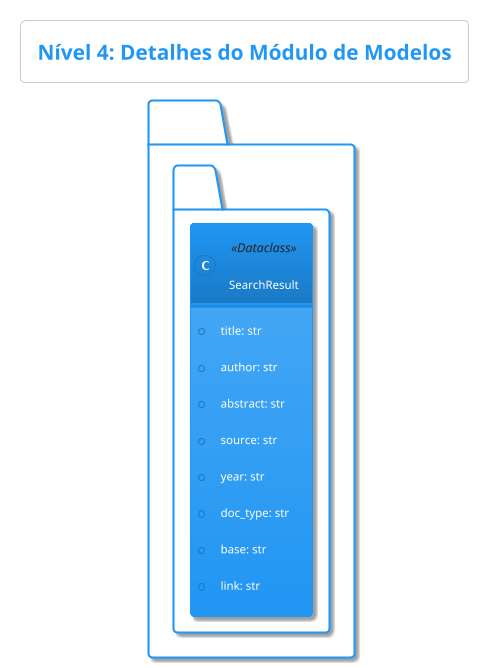@startuml Models_Module_Classes
!theme materia
skinparam linetype ortho
skinparam BackgroundColor White

title Nível 4: Detalhes do Módulo de Modelos

package "models.py" {
  class SearchResult <<Dataclass>> {
    +title: str
    +author: str
    +abstract: str
    +source: str
    +year: str
    +doc_type: str
    +base: str
    +link: str
  }
}

@enduml